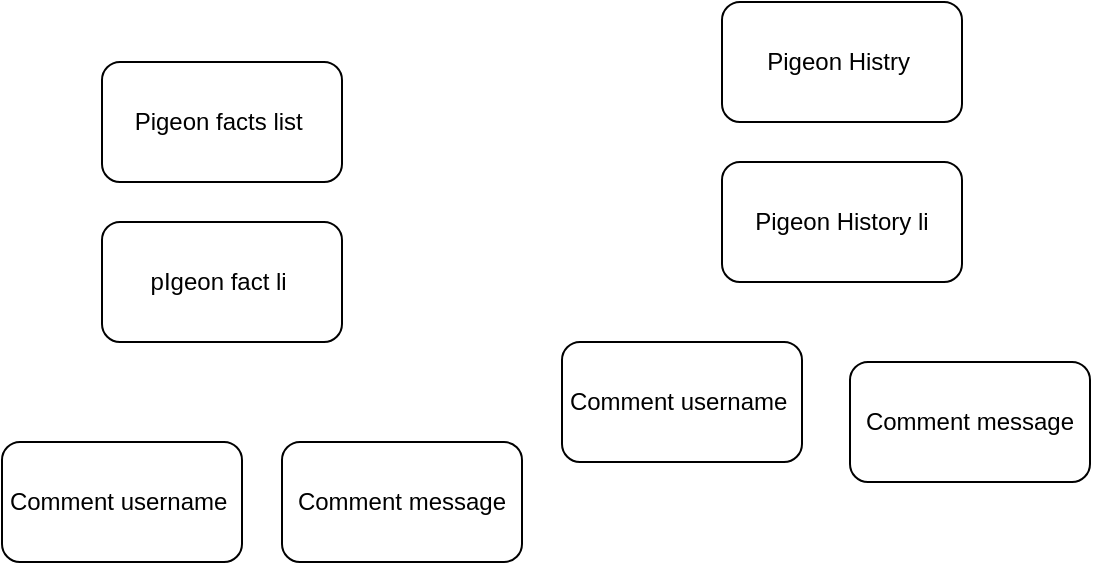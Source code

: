<mxfile>
    <diagram id="GrBAv1qLYXfYL53MHqqI" name="Page-1">
        <mxGraphModel dx="1195" dy="335" grid="1" gridSize="10" guides="1" tooltips="1" connect="1" arrows="1" fold="1" page="1" pageScale="1" pageWidth="827" pageHeight="1169" math="0" shadow="0">
            <root>
                <mxCell id="0"/>
                <mxCell id="1" parent="0"/>
                <mxCell id="2" value="Pigeon facts list&amp;nbsp;" style="rounded=1;whiteSpace=wrap;html=1;" vertex="1" parent="1">
                    <mxGeometry x="40" y="50" width="120" height="60" as="geometry"/>
                </mxCell>
                <mxCell id="3" value="Pigeon History li" style="rounded=1;whiteSpace=wrap;html=1;" vertex="1" parent="1">
                    <mxGeometry x="350" y="100" width="120" height="60" as="geometry"/>
                </mxCell>
                <mxCell id="4" value="Comment username&amp;nbsp;" style="rounded=1;whiteSpace=wrap;html=1;" vertex="1" parent="1">
                    <mxGeometry x="-10" y="240" width="120" height="60" as="geometry"/>
                </mxCell>
                <mxCell id="5" value="Comment message" style="rounded=1;whiteSpace=wrap;html=1;" vertex="1" parent="1">
                    <mxGeometry x="414" y="200" width="120" height="60" as="geometry"/>
                </mxCell>
                <mxCell id="6" value="Comment username&amp;nbsp;" style="rounded=1;whiteSpace=wrap;html=1;" vertex="1" parent="1">
                    <mxGeometry x="270" y="190" width="120" height="60" as="geometry"/>
                </mxCell>
                <mxCell id="7" value="Comment message" style="rounded=1;whiteSpace=wrap;html=1;" vertex="1" parent="1">
                    <mxGeometry x="130" y="240" width="120" height="60" as="geometry"/>
                </mxCell>
                <mxCell id="8" value="pIgeon fact li&amp;nbsp;" style="rounded=1;whiteSpace=wrap;html=1;" vertex="1" parent="1">
                    <mxGeometry x="40" y="130" width="120" height="60" as="geometry"/>
                </mxCell>
                <mxCell id="9" value="Pigeon Histry&amp;nbsp;" style="rounded=1;whiteSpace=wrap;html=1;" vertex="1" parent="1">
                    <mxGeometry x="350" y="20" width="120" height="60" as="geometry"/>
                </mxCell>
            </root>
        </mxGraphModel>
    </diagram>
</mxfile>